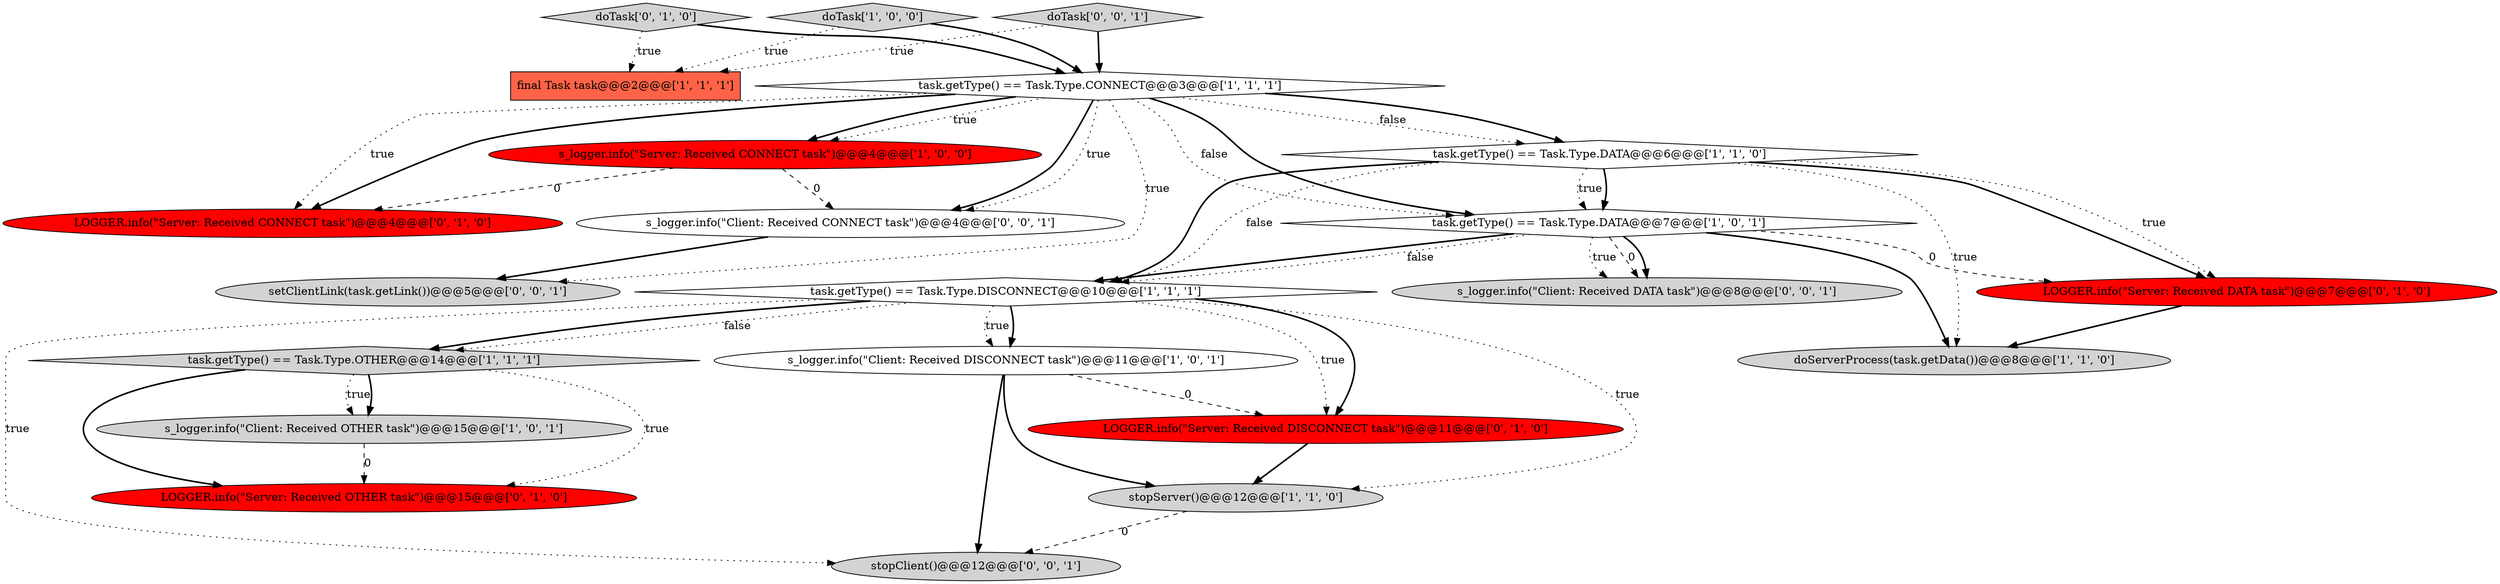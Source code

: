 digraph {
5 [style = filled, label = "s_logger.info(\"Server: Received CONNECT task\")@@@4@@@['1', '0', '0']", fillcolor = red, shape = ellipse image = "AAA1AAABBB1BBB"];
9 [style = filled, label = "stopServer()@@@12@@@['1', '1', '0']", fillcolor = lightgray, shape = ellipse image = "AAA0AAABBB1BBB"];
1 [style = filled, label = "task.getType() == Task.Type.DISCONNECT@@@10@@@['1', '1', '1']", fillcolor = white, shape = diamond image = "AAA0AAABBB1BBB"];
2 [style = filled, label = "doServerProcess(task.getData())@@@8@@@['1', '1', '0']", fillcolor = lightgray, shape = ellipse image = "AAA0AAABBB1BBB"];
10 [style = filled, label = "task.getType() == Task.Type.OTHER@@@14@@@['1', '1', '1']", fillcolor = lightgray, shape = diamond image = "AAA0AAABBB1BBB"];
15 [style = filled, label = "doTask['0', '1', '0']", fillcolor = lightgray, shape = diamond image = "AAA0AAABBB2BBB"];
20 [style = filled, label = "setClientLink(task.getLink())@@@5@@@['0', '0', '1']", fillcolor = lightgray, shape = ellipse image = "AAA0AAABBB3BBB"];
12 [style = filled, label = "LOGGER.info(\"Server: Received CONNECT task\")@@@4@@@['0', '1', '0']", fillcolor = red, shape = ellipse image = "AAA1AAABBB2BBB"];
17 [style = filled, label = "s_logger.info(\"Client: Received CONNECT task\")@@@4@@@['0', '0', '1']", fillcolor = white, shape = ellipse image = "AAA0AAABBB3BBB"];
16 [style = filled, label = "LOGGER.info(\"Server: Received DATA task\")@@@7@@@['0', '1', '0']", fillcolor = red, shape = ellipse image = "AAA1AAABBB2BBB"];
3 [style = filled, label = "task.getType() == Task.Type.DATA@@@7@@@['1', '0', '1']", fillcolor = white, shape = diamond image = "AAA0AAABBB1BBB"];
11 [style = filled, label = "task.getType() == Task.Type.DATA@@@6@@@['1', '1', '0']", fillcolor = white, shape = diamond image = "AAA0AAABBB1BBB"];
21 [style = filled, label = "stopClient()@@@12@@@['0', '0', '1']", fillcolor = lightgray, shape = ellipse image = "AAA0AAABBB3BBB"];
19 [style = filled, label = "doTask['0', '0', '1']", fillcolor = lightgray, shape = diamond image = "AAA0AAABBB3BBB"];
14 [style = filled, label = "LOGGER.info(\"Server: Received DISCONNECT task\")@@@11@@@['0', '1', '0']", fillcolor = red, shape = ellipse image = "AAA1AAABBB2BBB"];
6 [style = filled, label = "s_logger.info(\"Client: Received OTHER task\")@@@15@@@['1', '0', '1']", fillcolor = lightgray, shape = ellipse image = "AAA0AAABBB1BBB"];
0 [style = filled, label = "task.getType() == Task.Type.CONNECT@@@3@@@['1', '1', '1']", fillcolor = white, shape = diamond image = "AAA0AAABBB1BBB"];
18 [style = filled, label = "s_logger.info(\"Client: Received DATA task\")@@@8@@@['0', '0', '1']", fillcolor = lightgray, shape = ellipse image = "AAA0AAABBB3BBB"];
13 [style = filled, label = "LOGGER.info(\"Server: Received OTHER task\")@@@15@@@['0', '1', '0']", fillcolor = red, shape = ellipse image = "AAA1AAABBB2BBB"];
4 [style = filled, label = "s_logger.info(\"Client: Received DISCONNECT task\")@@@11@@@['1', '0', '1']", fillcolor = white, shape = ellipse image = "AAA0AAABBB1BBB"];
7 [style = filled, label = "doTask['1', '0', '0']", fillcolor = lightgray, shape = diamond image = "AAA0AAABBB1BBB"];
8 [style = filled, label = "final Task task@@@2@@@['1', '1', '1']", fillcolor = tomato, shape = box image = "AAA0AAABBB1BBB"];
0->3 [style = bold, label=""];
4->9 [style = bold, label=""];
11->16 [style = bold, label=""];
0->12 [style = dotted, label="true"];
1->4 [style = bold, label=""];
10->6 [style = dotted, label="true"];
5->12 [style = dashed, label="0"];
0->5 [style = dotted, label="true"];
3->1 [style = bold, label=""];
11->1 [style = bold, label=""];
0->17 [style = bold, label=""];
3->18 [style = dashed, label="0"];
0->12 [style = bold, label=""];
11->1 [style = dotted, label="false"];
4->21 [style = bold, label=""];
0->20 [style = dotted, label="true"];
1->21 [style = dotted, label="true"];
0->11 [style = bold, label=""];
7->0 [style = bold, label=""];
1->4 [style = dotted, label="true"];
1->14 [style = dotted, label="true"];
16->2 [style = bold, label=""];
10->6 [style = bold, label=""];
19->8 [style = dotted, label="true"];
19->0 [style = bold, label=""];
3->18 [style = bold, label=""];
1->10 [style = dotted, label="false"];
0->11 [style = dotted, label="false"];
11->2 [style = dotted, label="true"];
15->8 [style = dotted, label="true"];
6->13 [style = dashed, label="0"];
3->2 [style = bold, label=""];
10->13 [style = dotted, label="true"];
0->3 [style = dotted, label="false"];
11->3 [style = bold, label=""];
10->13 [style = bold, label=""];
5->17 [style = dashed, label="0"];
9->21 [style = dashed, label="0"];
3->18 [style = dotted, label="true"];
1->9 [style = dotted, label="true"];
15->0 [style = bold, label=""];
11->16 [style = dotted, label="true"];
0->17 [style = dotted, label="true"];
14->9 [style = bold, label=""];
1->14 [style = bold, label=""];
4->14 [style = dashed, label="0"];
7->8 [style = dotted, label="true"];
11->3 [style = dotted, label="true"];
3->1 [style = dotted, label="false"];
1->10 [style = bold, label=""];
3->16 [style = dashed, label="0"];
0->5 [style = bold, label=""];
17->20 [style = bold, label=""];
}
